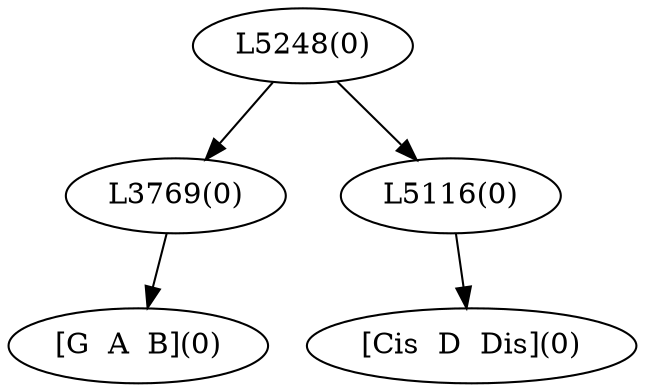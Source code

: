 digraph sample{
"L3769(0)"->"[G  A  B](0)"
"L5116(0)"->"[Cis  D  Dis](0)"
"L5248(0)"->"L3769(0)"
"L5248(0)"->"L5116(0)"
{rank = min; "L5248(0)"}
{rank = same; "L3769(0)"; "L5116(0)";}
{rank = max; "[Cis  D  Dis](0)"; "[G  A  B](0)";}
}
